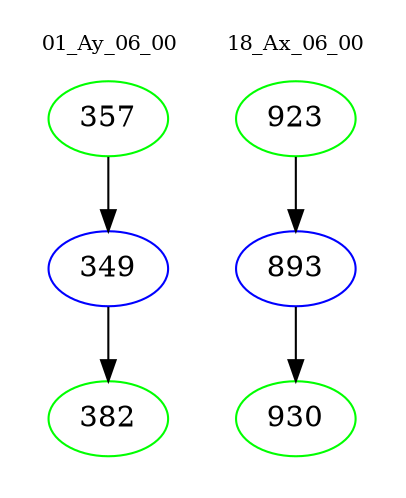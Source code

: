digraph{
subgraph cluster_0 {
color = white
label = "01_Ay_06_00";
fontsize=10;
T0_357 [label="357", color="green"]
T0_357 -> T0_349 [color="black"]
T0_349 [label="349", color="blue"]
T0_349 -> T0_382 [color="black"]
T0_382 [label="382", color="green"]
}
subgraph cluster_1 {
color = white
label = "18_Ax_06_00";
fontsize=10;
T1_923 [label="923", color="green"]
T1_923 -> T1_893 [color="black"]
T1_893 [label="893", color="blue"]
T1_893 -> T1_930 [color="black"]
T1_930 [label="930", color="green"]
}
}
